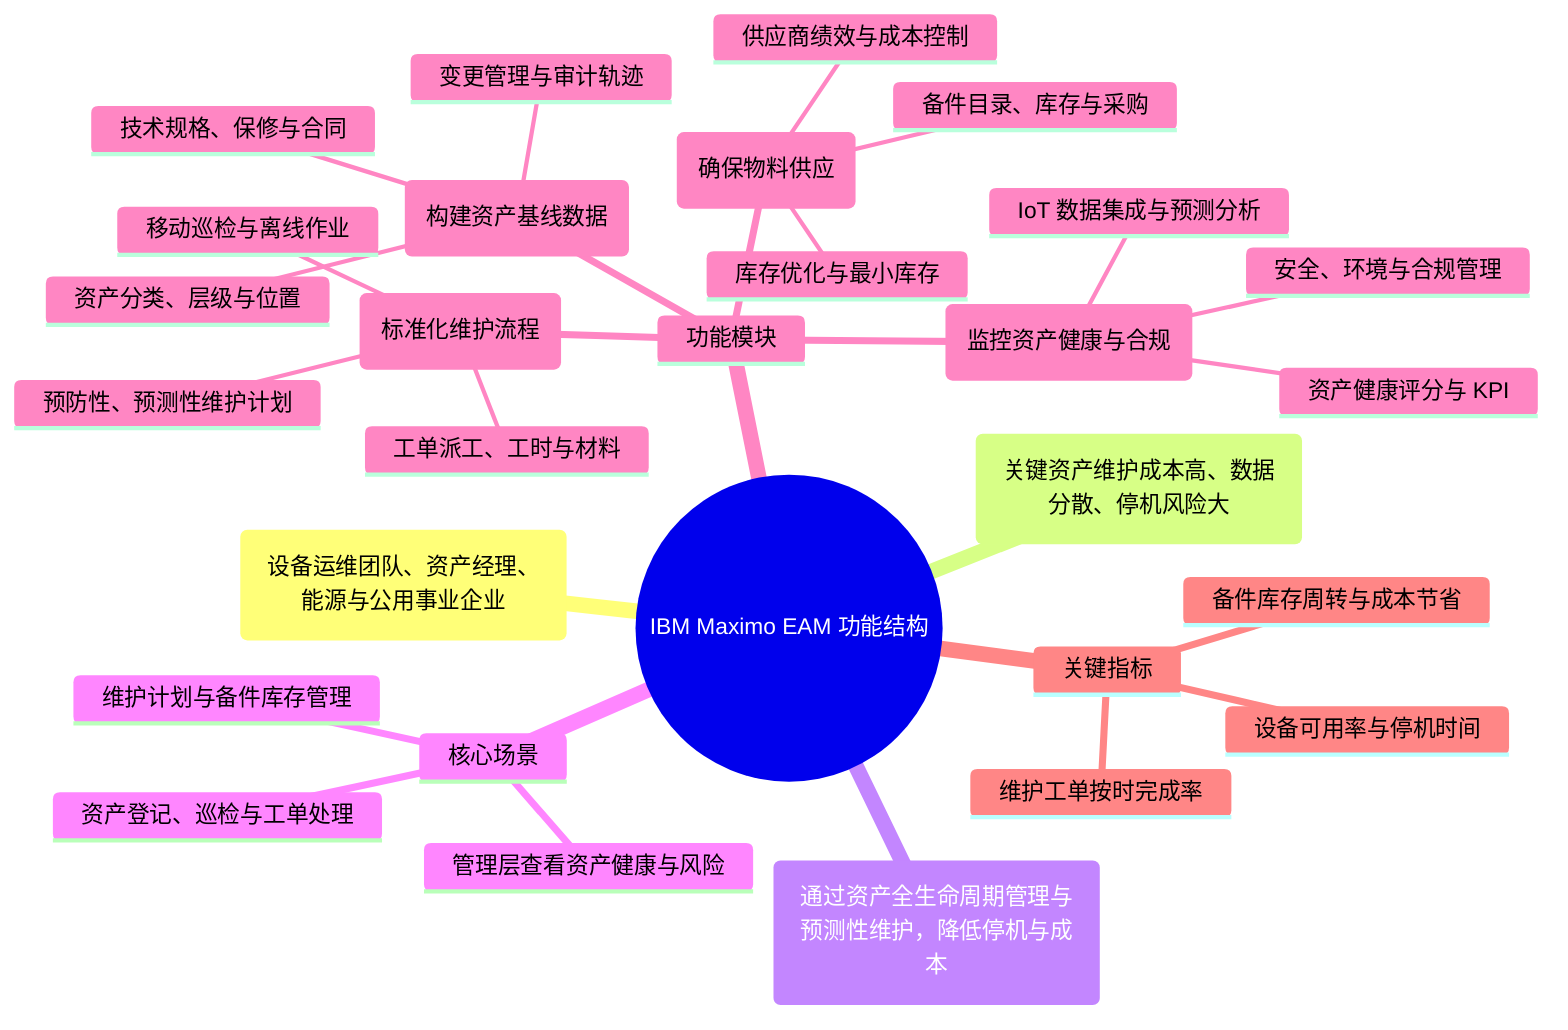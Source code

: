 %% Auto-generated by scripts/generate_assets.py
mindmap
  root((IBM Maximo EAM 功能结构))
    目标用户(设备运维团队、资产经理、能源与公用事业企业)
    核心痛点(关键资产维护成本高、数据分散、停机风险大)
    价值主张(通过资产全生命周期管理与预测性维护，降低停机与成本)
    核心场景
      资产登记、巡检与工单处理
      维护计划与备件库存管理
      管理层查看资产健康与风险
    功能模块
      资产登记与配置(构建资产基线数据)
        资产分类、层级与位置
        技术规格、保修与合同
        变更管理与审计轨迹
      维护工单(标准化维护流程)
        预防性、预测性维护计划
        工单派工、工时与材料
        移动巡检与离线作业
      备件与库存(确保物料供应)
        备件目录、库存与采购
        库存优化与最小库存
        供应商绩效与成本控制
      分析与安全(监控资产健康与合规)
        资产健康评分与 KPI
        安全、环境与合规管理
        IoT 数据集成与预测分析
    关键指标
      设备可用率与停机时间
      维护工单按时完成率
      备件库存周转与成本节省